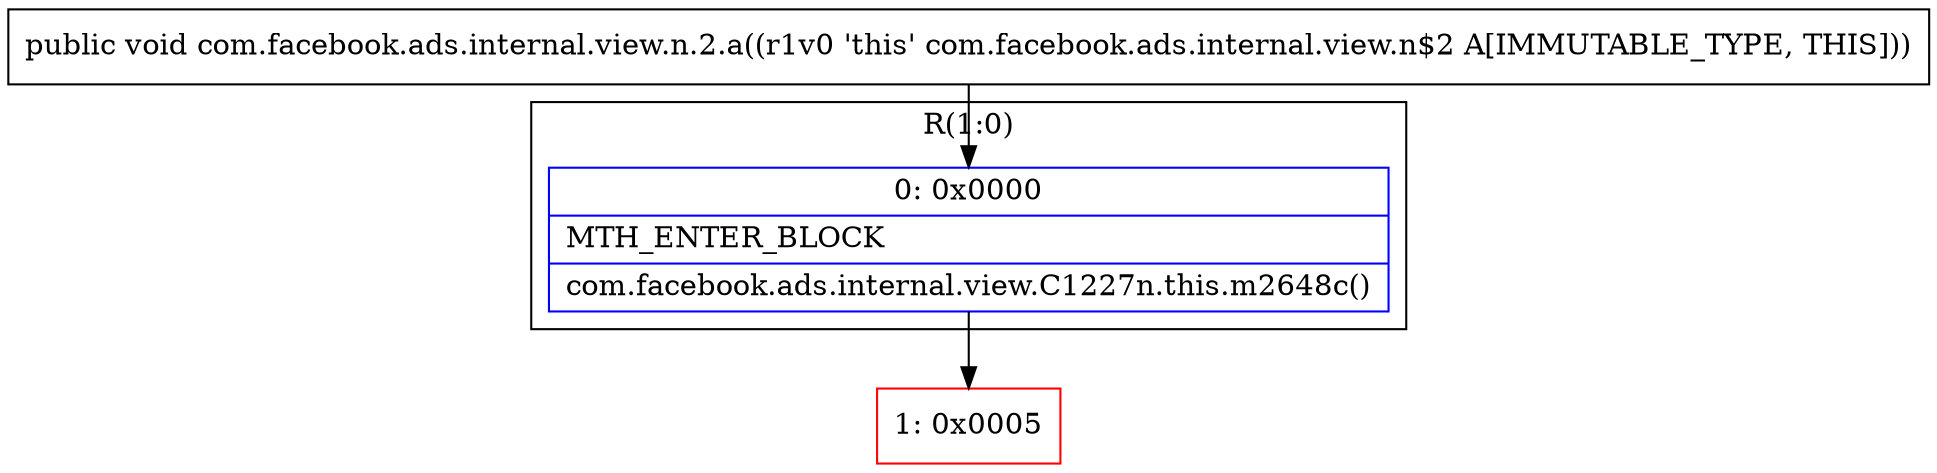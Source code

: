 digraph "CFG forcom.facebook.ads.internal.view.n.2.a()V" {
subgraph cluster_Region_898154492 {
label = "R(1:0)";
node [shape=record,color=blue];
Node_0 [shape=record,label="{0\:\ 0x0000|MTH_ENTER_BLOCK\l|com.facebook.ads.internal.view.C1227n.this.m2648c()\l}"];
}
Node_1 [shape=record,color=red,label="{1\:\ 0x0005}"];
MethodNode[shape=record,label="{public void com.facebook.ads.internal.view.n.2.a((r1v0 'this' com.facebook.ads.internal.view.n$2 A[IMMUTABLE_TYPE, THIS])) }"];
MethodNode -> Node_0;
Node_0 -> Node_1;
}

